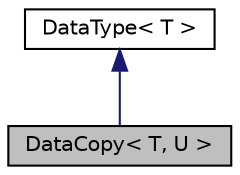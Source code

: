 digraph "DataCopy&lt; T, U &gt;"
{
  edge [fontname="Helvetica",fontsize="10",labelfontname="Helvetica",labelfontsize="10"];
  node [fontname="Helvetica",fontsize="10",shape=record];
  Node1 [label="DataCopy\< T, U \>",height=0.2,width=0.4,color="black", fillcolor="grey75", style="filled", fontcolor="black"];
  Node2 -> Node1 [dir="back",color="midnightblue",fontsize="10",style="solid",fontname="Helvetica"];
  Node2 [label="DataType\< T \>",height=0.2,width=0.4,color="black", fillcolor="white", style="filled",URL="$structevo_1_1_data_type.html",tooltip="Base data type for optimizated data helpers. "];
}
